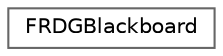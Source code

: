 digraph "Graphical Class Hierarchy"
{
 // INTERACTIVE_SVG=YES
 // LATEX_PDF_SIZE
  bgcolor="transparent";
  edge [fontname=Helvetica,fontsize=10,labelfontname=Helvetica,labelfontsize=10];
  node [fontname=Helvetica,fontsize=10,shape=box,height=0.2,width=0.4];
  rankdir="LR";
  Node0 [id="Node000000",label="FRDGBlackboard",height=0.2,width=0.4,color="grey40", fillcolor="white", style="filled",URL="$da/de7/classFRDGBlackboard.html",tooltip="The blackboard is a map of struct instances with a lifetime tied to a render graph allocator."];
}

